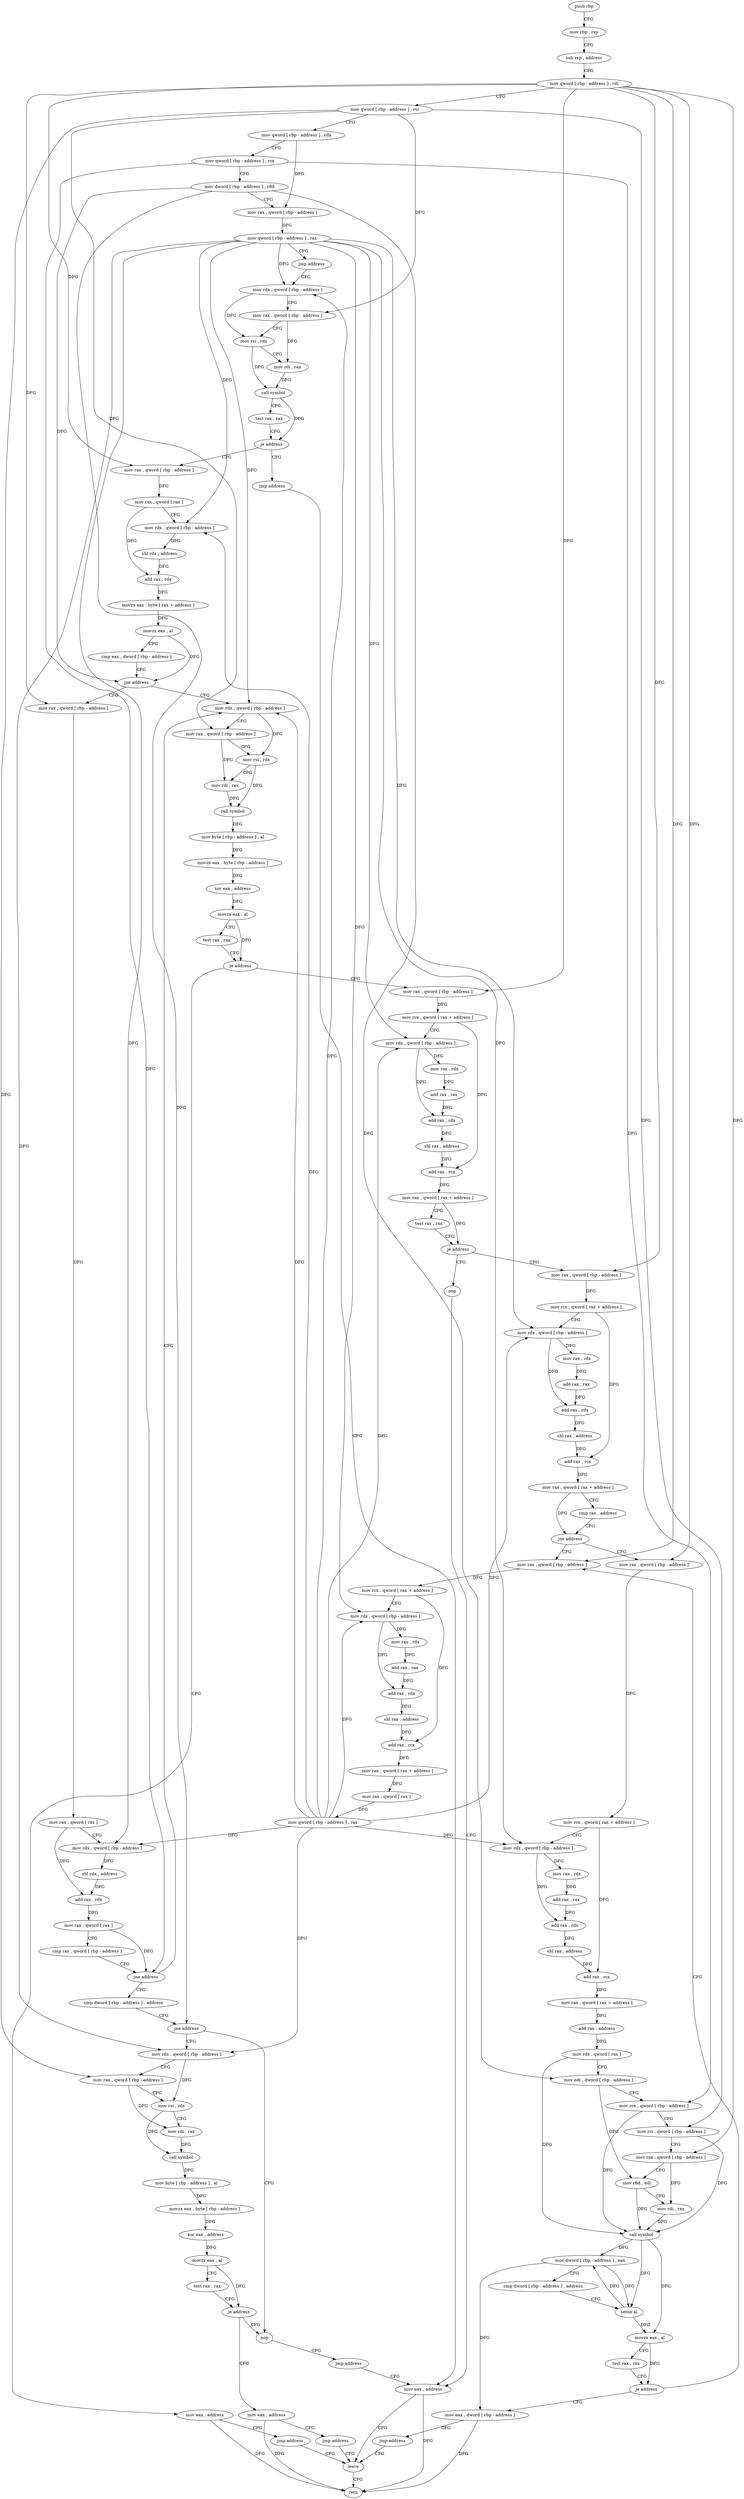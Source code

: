 digraph "func" {
"4444451" [label = "push rbp" ]
"4444452" [label = "mov rbp , rsp" ]
"4444455" [label = "sub rsp , address" ]
"4444459" [label = "mov qword [ rbp - address ] , rdi" ]
"4444463" [label = "mov qword [ rbp - address ] , rsi" ]
"4444467" [label = "mov qword [ rbp - address ] , rdx" ]
"4444471" [label = "mov qword [ rbp - address ] , rcx" ]
"4444475" [label = "mov dword [ rbp - address ] , r8d" ]
"4444479" [label = "mov rax , qword [ rbp - address ]" ]
"4444483" [label = "mov qword [ rbp - address ] , rax" ]
"4444487" [label = "jmp address" ]
"4444863" [label = "mov rdx , qword [ rbp - address ]" ]
"4444867" [label = "mov rax , qword [ rbp - address ]" ]
"4444871" [label = "mov rsi , rdx" ]
"4444874" [label = "mov rdi , rax" ]
"4444877" [label = "call symbol" ]
"4444882" [label = "test rax , rax" ]
"4444885" [label = "je address" ]
"4444492" [label = "mov rax , qword [ rbp - address ]" ]
"4444891" [label = "jmp address" ]
"4444496" [label = "mov rax , qword [ rax ]" ]
"4444499" [label = "mov rdx , qword [ rbp - address ]" ]
"4444503" [label = "shl rdx , address" ]
"4444507" [label = "add rax , rdx" ]
"4444510" [label = "movzx eax , byte [ rax + address ]" ]
"4444514" [label = "movzx eax , al" ]
"4444517" [label = "cmp eax , dword [ rbp - address ]" ]
"4444520" [label = "jne address" ]
"4444610" [label = "mov rdx , qword [ rbp - address ]" ]
"4444522" [label = "mov rax , qword [ rbp - address ]" ]
"4444897" [label = "mov eax , address" ]
"4444614" [label = "mov rax , qword [ rbp - address ]" ]
"4444618" [label = "mov rsi , rdx" ]
"4444621" [label = "mov rdi , rax" ]
"4444624" [label = "call symbol" ]
"4444629" [label = "mov byte [ rbp - address ] , al" ]
"4444632" [label = "movzx eax , byte [ rbp - address ]" ]
"4444636" [label = "xor eax , address" ]
"4444639" [label = "movzx eax , al" ]
"4444642" [label = "test rax , rax" ]
"4444645" [label = "je address" ]
"4444657" [label = "mov rax , qword [ rbp - address ]" ]
"4444647" [label = "mov eax , address" ]
"4444526" [label = "mov rax , qword [ rax ]" ]
"4444529" [label = "mov rdx , qword [ rbp - address ]" ]
"4444533" [label = "shl rdx , address" ]
"4444537" [label = "add rax , rdx" ]
"4444540" [label = "mov rax , qword [ rax ]" ]
"4444543" [label = "cmp rax , qword [ rbp - address ]" ]
"4444547" [label = "jne address" ]
"4444549" [label = "cmp dword [ rbp - address ] , address" ]
"4444902" [label = "leave" ]
"4444661" [label = "mov rcx , qword [ rax + address ]" ]
"4444665" [label = "mov rdx , qword [ rbp - address ]" ]
"4444669" [label = "mov rax , rdx" ]
"4444672" [label = "add rax , rax" ]
"4444675" [label = "add rax , rdx" ]
"4444678" [label = "shl rax , address" ]
"4444682" [label = "add rax , rcx" ]
"4444685" [label = "mov rax , qword [ rax + address ]" ]
"4444689" [label = "test rax , rax" ]
"4444692" [label = "je address" ]
"4444896" [label = "nop" ]
"4444698" [label = "mov rax , qword [ rbp - address ]" ]
"4444652" [label = "jmp address" ]
"4444553" [label = "jne address" ]
"4444893" [label = "nop" ]
"4444559" [label = "mov rdx , qword [ rbp - address ]" ]
"4444702" [label = "mov rcx , qword [ rax + address ]" ]
"4444706" [label = "mov rdx , qword [ rbp - address ]" ]
"4444710" [label = "mov rax , rdx" ]
"4444713" [label = "add rax , rax" ]
"4444716" [label = "add rax , rdx" ]
"4444719" [label = "shl rax , address" ]
"4444723" [label = "add rax , rcx" ]
"4444726" [label = "mov rax , qword [ rax + address ]" ]
"4444730" [label = "cmp rax , address" ]
"4444734" [label = "jne address" ]
"4444824" [label = "mov rax , qword [ rbp - address ]" ]
"4444736" [label = "mov rax , qword [ rbp - address ]" ]
"4444903" [label = "retn" ]
"4444894" [label = "jmp address" ]
"4444563" [label = "mov rax , qword [ rbp - address ]" ]
"4444567" [label = "mov rsi , rdx" ]
"4444570" [label = "mov rdi , rax" ]
"4444573" [label = "call symbol" ]
"4444578" [label = "mov byte [ rbp - address ] , al" ]
"4444581" [label = "movzx eax , byte [ rbp - address ]" ]
"4444585" [label = "xor eax , address" ]
"4444588" [label = "movzx eax , al" ]
"4444591" [label = "test rax , rax" ]
"4444594" [label = "je address" ]
"4444600" [label = "mov eax , address" ]
"4444828" [label = "mov rcx , qword [ rax + address ]" ]
"4444832" [label = "mov rdx , qword [ rbp - address ]" ]
"4444836" [label = "mov rax , rdx" ]
"4444839" [label = "add rax , rax" ]
"4444842" [label = "add rax , rdx" ]
"4444845" [label = "shl rax , address" ]
"4444849" [label = "add rax , rcx" ]
"4444852" [label = "mov rax , qword [ rax + address ]" ]
"4444856" [label = "mov rax , qword [ rax ]" ]
"4444859" [label = "mov qword [ rbp - address ] , rax" ]
"4444740" [label = "mov rcx , qword [ rax + address ]" ]
"4444744" [label = "mov rdx , qword [ rbp - address ]" ]
"4444748" [label = "mov rax , rdx" ]
"4444751" [label = "add rax , rax" ]
"4444754" [label = "add rax , rdx" ]
"4444757" [label = "shl rax , address" ]
"4444761" [label = "add rax , rcx" ]
"4444764" [label = "mov rax , qword [ rax + address ]" ]
"4444768" [label = "add rax , address" ]
"4444772" [label = "mov rdx , qword [ rax ]" ]
"4444775" [label = "mov edi , dword [ rbp - address ]" ]
"4444778" [label = "mov rcx , qword [ rbp - address ]" ]
"4444782" [label = "mov rsi , qword [ rbp - address ]" ]
"4444786" [label = "mov rax , qword [ rbp - address ]" ]
"4444790" [label = "mov r8d , edi" ]
"4444793" [label = "mov rdi , rax" ]
"4444796" [label = "call symbol" ]
"4444801" [label = "mov dword [ rbp - address ] , eax" ]
"4444804" [label = "cmp dword [ rbp - address ] , address" ]
"4444808" [label = "setne al" ]
"4444811" [label = "movzx eax , al" ]
"4444814" [label = "test rax , rax" ]
"4444817" [label = "je address" ]
"4444819" [label = "mov eax , dword [ rbp - address ]" ]
"4444605" [label = "jmp address" ]
"4444822" [label = "jmp address" ]
"4444451" -> "4444452" [ label = "CFG" ]
"4444452" -> "4444455" [ label = "CFG" ]
"4444455" -> "4444459" [ label = "CFG" ]
"4444459" -> "4444463" [ label = "CFG" ]
"4444459" -> "4444492" [ label = "DFG" ]
"4444459" -> "4444522" [ label = "DFG" ]
"4444459" -> "4444657" [ label = "DFG" ]
"4444459" -> "4444698" [ label = "DFG" ]
"4444459" -> "4444824" [ label = "DFG" ]
"4444459" -> "4444736" [ label = "DFG" ]
"4444459" -> "4444786" [ label = "DFG" ]
"4444463" -> "4444467" [ label = "CFG" ]
"4444463" -> "4444867" [ label = "DFG" ]
"4444463" -> "4444614" [ label = "DFG" ]
"4444463" -> "4444563" [ label = "DFG" ]
"4444463" -> "4444782" [ label = "DFG" ]
"4444467" -> "4444471" [ label = "CFG" ]
"4444467" -> "4444479" [ label = "DFG" ]
"4444471" -> "4444475" [ label = "CFG" ]
"4444471" -> "4444547" [ label = "DFG" ]
"4444471" -> "4444778" [ label = "DFG" ]
"4444475" -> "4444479" [ label = "CFG" ]
"4444475" -> "4444520" [ label = "DFG" ]
"4444475" -> "4444553" [ label = "DFG" ]
"4444475" -> "4444775" [ label = "DFG" ]
"4444479" -> "4444483" [ label = "DFG" ]
"4444483" -> "4444487" [ label = "CFG" ]
"4444483" -> "4444863" [ label = "DFG" ]
"4444483" -> "4444499" [ label = "DFG" ]
"4444483" -> "4444610" [ label = "DFG" ]
"4444483" -> "4444529" [ label = "DFG" ]
"4444483" -> "4444665" [ label = "DFG" ]
"4444483" -> "4444706" [ label = "DFG" ]
"4444483" -> "4444559" [ label = "DFG" ]
"4444483" -> "4444832" [ label = "DFG" ]
"4444483" -> "4444744" [ label = "DFG" ]
"4444487" -> "4444863" [ label = "CFG" ]
"4444863" -> "4444867" [ label = "CFG" ]
"4444863" -> "4444871" [ label = "DFG" ]
"4444867" -> "4444871" [ label = "CFG" ]
"4444867" -> "4444874" [ label = "DFG" ]
"4444871" -> "4444874" [ label = "CFG" ]
"4444871" -> "4444877" [ label = "DFG" ]
"4444874" -> "4444877" [ label = "DFG" ]
"4444877" -> "4444882" [ label = "CFG" ]
"4444877" -> "4444885" [ label = "DFG" ]
"4444882" -> "4444885" [ label = "CFG" ]
"4444885" -> "4444492" [ label = "CFG" ]
"4444885" -> "4444891" [ label = "CFG" ]
"4444492" -> "4444496" [ label = "DFG" ]
"4444891" -> "4444897" [ label = "CFG" ]
"4444496" -> "4444499" [ label = "CFG" ]
"4444496" -> "4444507" [ label = "DFG" ]
"4444499" -> "4444503" [ label = "DFG" ]
"4444503" -> "4444507" [ label = "DFG" ]
"4444507" -> "4444510" [ label = "DFG" ]
"4444510" -> "4444514" [ label = "DFG" ]
"4444514" -> "4444517" [ label = "CFG" ]
"4444514" -> "4444520" [ label = "DFG" ]
"4444517" -> "4444520" [ label = "CFG" ]
"4444520" -> "4444610" [ label = "CFG" ]
"4444520" -> "4444522" [ label = "CFG" ]
"4444610" -> "4444614" [ label = "CFG" ]
"4444610" -> "4444618" [ label = "DFG" ]
"4444522" -> "4444526" [ label = "DFG" ]
"4444897" -> "4444902" [ label = "CFG" ]
"4444897" -> "4444903" [ label = "DFG" ]
"4444614" -> "4444618" [ label = "CFG" ]
"4444614" -> "4444621" [ label = "DFG" ]
"4444618" -> "4444621" [ label = "CFG" ]
"4444618" -> "4444624" [ label = "DFG" ]
"4444621" -> "4444624" [ label = "DFG" ]
"4444624" -> "4444629" [ label = "DFG" ]
"4444629" -> "4444632" [ label = "DFG" ]
"4444632" -> "4444636" [ label = "DFG" ]
"4444636" -> "4444639" [ label = "DFG" ]
"4444639" -> "4444642" [ label = "CFG" ]
"4444639" -> "4444645" [ label = "DFG" ]
"4444642" -> "4444645" [ label = "CFG" ]
"4444645" -> "4444657" [ label = "CFG" ]
"4444645" -> "4444647" [ label = "CFG" ]
"4444657" -> "4444661" [ label = "DFG" ]
"4444647" -> "4444652" [ label = "CFG" ]
"4444647" -> "4444903" [ label = "DFG" ]
"4444526" -> "4444529" [ label = "CFG" ]
"4444526" -> "4444537" [ label = "DFG" ]
"4444529" -> "4444533" [ label = "DFG" ]
"4444533" -> "4444537" [ label = "DFG" ]
"4444537" -> "4444540" [ label = "DFG" ]
"4444540" -> "4444543" [ label = "CFG" ]
"4444540" -> "4444547" [ label = "DFG" ]
"4444543" -> "4444547" [ label = "CFG" ]
"4444547" -> "4444610" [ label = "CFG" ]
"4444547" -> "4444549" [ label = "CFG" ]
"4444549" -> "4444553" [ label = "CFG" ]
"4444902" -> "4444903" [ label = "CFG" ]
"4444661" -> "4444665" [ label = "CFG" ]
"4444661" -> "4444682" [ label = "DFG" ]
"4444665" -> "4444669" [ label = "DFG" ]
"4444665" -> "4444675" [ label = "DFG" ]
"4444669" -> "4444672" [ label = "DFG" ]
"4444672" -> "4444675" [ label = "DFG" ]
"4444675" -> "4444678" [ label = "DFG" ]
"4444678" -> "4444682" [ label = "DFG" ]
"4444682" -> "4444685" [ label = "DFG" ]
"4444685" -> "4444689" [ label = "CFG" ]
"4444685" -> "4444692" [ label = "DFG" ]
"4444689" -> "4444692" [ label = "CFG" ]
"4444692" -> "4444896" [ label = "CFG" ]
"4444692" -> "4444698" [ label = "CFG" ]
"4444896" -> "4444897" [ label = "CFG" ]
"4444698" -> "4444702" [ label = "DFG" ]
"4444652" -> "4444902" [ label = "CFG" ]
"4444553" -> "4444893" [ label = "CFG" ]
"4444553" -> "4444559" [ label = "CFG" ]
"4444893" -> "4444894" [ label = "CFG" ]
"4444559" -> "4444563" [ label = "CFG" ]
"4444559" -> "4444567" [ label = "DFG" ]
"4444702" -> "4444706" [ label = "CFG" ]
"4444702" -> "4444723" [ label = "DFG" ]
"4444706" -> "4444710" [ label = "DFG" ]
"4444706" -> "4444716" [ label = "DFG" ]
"4444710" -> "4444713" [ label = "DFG" ]
"4444713" -> "4444716" [ label = "DFG" ]
"4444716" -> "4444719" [ label = "DFG" ]
"4444719" -> "4444723" [ label = "DFG" ]
"4444723" -> "4444726" [ label = "DFG" ]
"4444726" -> "4444730" [ label = "CFG" ]
"4444726" -> "4444734" [ label = "DFG" ]
"4444730" -> "4444734" [ label = "CFG" ]
"4444734" -> "4444824" [ label = "CFG" ]
"4444734" -> "4444736" [ label = "CFG" ]
"4444824" -> "4444828" [ label = "DFG" ]
"4444736" -> "4444740" [ label = "DFG" ]
"4444894" -> "4444897" [ label = "CFG" ]
"4444563" -> "4444567" [ label = "CFG" ]
"4444563" -> "4444570" [ label = "DFG" ]
"4444567" -> "4444570" [ label = "CFG" ]
"4444567" -> "4444573" [ label = "DFG" ]
"4444570" -> "4444573" [ label = "DFG" ]
"4444573" -> "4444578" [ label = "DFG" ]
"4444578" -> "4444581" [ label = "DFG" ]
"4444581" -> "4444585" [ label = "DFG" ]
"4444585" -> "4444588" [ label = "DFG" ]
"4444588" -> "4444591" [ label = "CFG" ]
"4444588" -> "4444594" [ label = "DFG" ]
"4444591" -> "4444594" [ label = "CFG" ]
"4444594" -> "4444893" [ label = "CFG" ]
"4444594" -> "4444600" [ label = "CFG" ]
"4444600" -> "4444605" [ label = "CFG" ]
"4444600" -> "4444903" [ label = "DFG" ]
"4444828" -> "4444832" [ label = "CFG" ]
"4444828" -> "4444849" [ label = "DFG" ]
"4444832" -> "4444836" [ label = "DFG" ]
"4444832" -> "4444842" [ label = "DFG" ]
"4444836" -> "4444839" [ label = "DFG" ]
"4444839" -> "4444842" [ label = "DFG" ]
"4444842" -> "4444845" [ label = "DFG" ]
"4444845" -> "4444849" [ label = "DFG" ]
"4444849" -> "4444852" [ label = "DFG" ]
"4444852" -> "4444856" [ label = "DFG" ]
"4444856" -> "4444859" [ label = "DFG" ]
"4444859" -> "4444863" [ label = "DFG" ]
"4444859" -> "4444499" [ label = "DFG" ]
"4444859" -> "4444610" [ label = "DFG" ]
"4444859" -> "4444529" [ label = "DFG" ]
"4444859" -> "4444665" [ label = "DFG" ]
"4444859" -> "4444706" [ label = "DFG" ]
"4444859" -> "4444559" [ label = "DFG" ]
"4444859" -> "4444832" [ label = "DFG" ]
"4444859" -> "4444744" [ label = "DFG" ]
"4444740" -> "4444744" [ label = "CFG" ]
"4444740" -> "4444761" [ label = "DFG" ]
"4444744" -> "4444748" [ label = "DFG" ]
"4444744" -> "4444754" [ label = "DFG" ]
"4444748" -> "4444751" [ label = "DFG" ]
"4444751" -> "4444754" [ label = "DFG" ]
"4444754" -> "4444757" [ label = "DFG" ]
"4444757" -> "4444761" [ label = "DFG" ]
"4444761" -> "4444764" [ label = "DFG" ]
"4444764" -> "4444768" [ label = "DFG" ]
"4444768" -> "4444772" [ label = "DFG" ]
"4444772" -> "4444775" [ label = "CFG" ]
"4444772" -> "4444796" [ label = "DFG" ]
"4444775" -> "4444778" [ label = "CFG" ]
"4444775" -> "4444790" [ label = "DFG" ]
"4444778" -> "4444782" [ label = "CFG" ]
"4444778" -> "4444796" [ label = "DFG" ]
"4444782" -> "4444786" [ label = "CFG" ]
"4444782" -> "4444796" [ label = "DFG" ]
"4444786" -> "4444790" [ label = "CFG" ]
"4444786" -> "4444793" [ label = "DFG" ]
"4444790" -> "4444793" [ label = "CFG" ]
"4444790" -> "4444796" [ label = "DFG" ]
"4444793" -> "4444796" [ label = "DFG" ]
"4444796" -> "4444801" [ label = "DFG" ]
"4444796" -> "4444808" [ label = "DFG" ]
"4444796" -> "4444811" [ label = "DFG" ]
"4444801" -> "4444804" [ label = "CFG" ]
"4444801" -> "4444808" [ label = "DFG" ]
"4444801" -> "4444819" [ label = "DFG" ]
"4444804" -> "4444808" [ label = "CFG" ]
"4444808" -> "4444811" [ label = "DFG" ]
"4444808" -> "4444801" [ label = "DFG" ]
"4444811" -> "4444814" [ label = "CFG" ]
"4444811" -> "4444817" [ label = "DFG" ]
"4444814" -> "4444817" [ label = "CFG" ]
"4444817" -> "4444824" [ label = "CFG" ]
"4444817" -> "4444819" [ label = "CFG" ]
"4444819" -> "4444822" [ label = "CFG" ]
"4444819" -> "4444903" [ label = "DFG" ]
"4444605" -> "4444902" [ label = "CFG" ]
"4444822" -> "4444902" [ label = "CFG" ]
}
